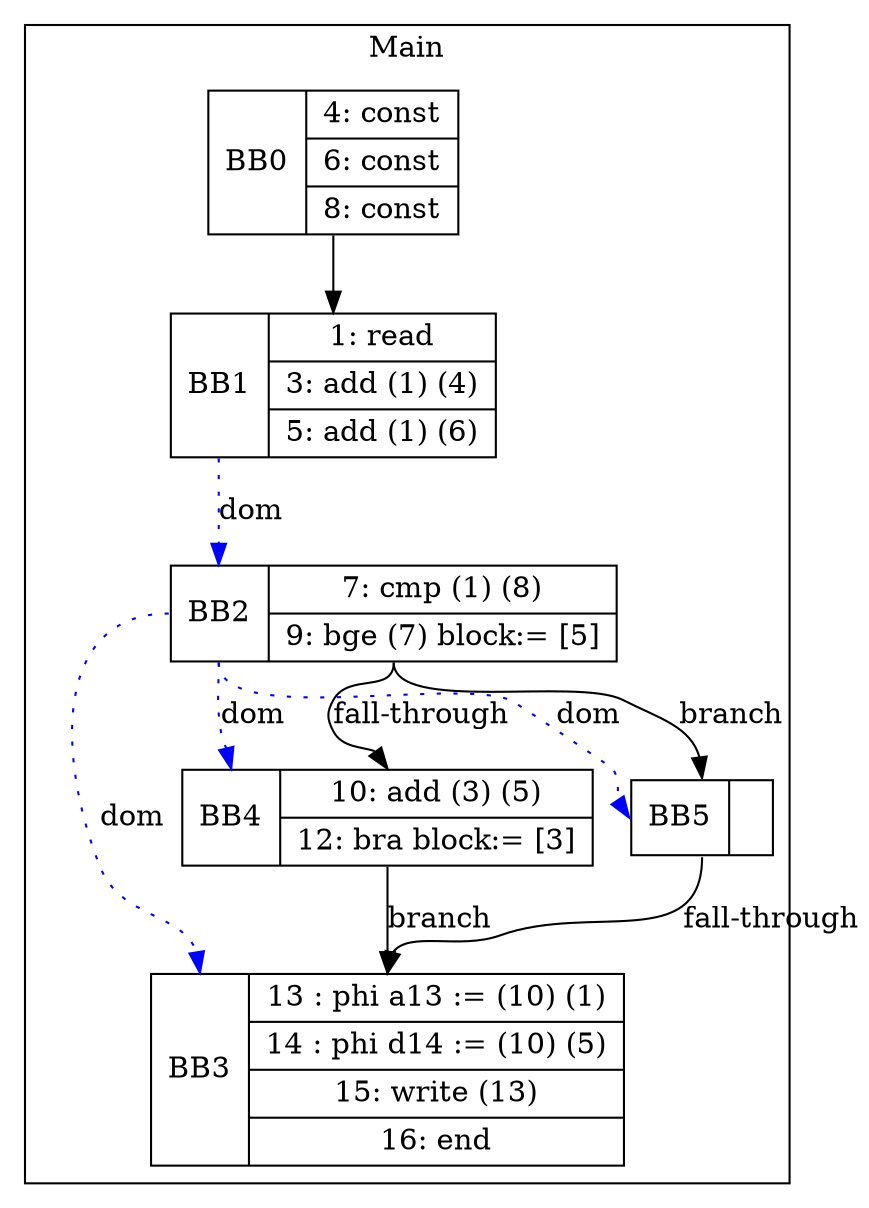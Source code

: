 digraph G {
node [shape=record];
subgraph cluster_main{
label = "Main";
BB0 [shape=record, label="<b>BB0|{4: const|6: const|8: const}"];
BB1 [shape=record, label="<b>BB1|{1: read|3: add (1) (4)|5: add (1) (6)}"];
BB2 [shape=record, label="<b>BB2|{7: cmp (1) (8)|9: bge (7) block:= [5]}"];
BB3 [shape=record, label="<b>BB3|{13 : phi a13 := (10) (1)|14 : phi d14 := (10) (5)|15: write (13)|16: end}"];
BB4 [shape=record, label="<b>BB4|{10: add (3) (5)|12: bra block:= [3]}"];
BB5 [shape=record, label="<b>BB5|}"];
}
BB0:s -> BB1:n ;
BB2:b -> BB3:b [color=blue, style=dotted, label="dom"];
BB2:b -> BB4:b [color=blue, style=dotted, label="dom"];
BB1:b -> BB2:b [color=blue, style=dotted, label="dom"];
BB2:b -> BB5:b [color=blue, style=dotted, label="dom"];
BB2:s -> BB5:n [label="branch"];
BB4:s -> BB3:n [label="branch"];
BB5:s -> BB3:n [label="fall-through"];
BB2:s -> BB4:n [label="fall-through"];
}
